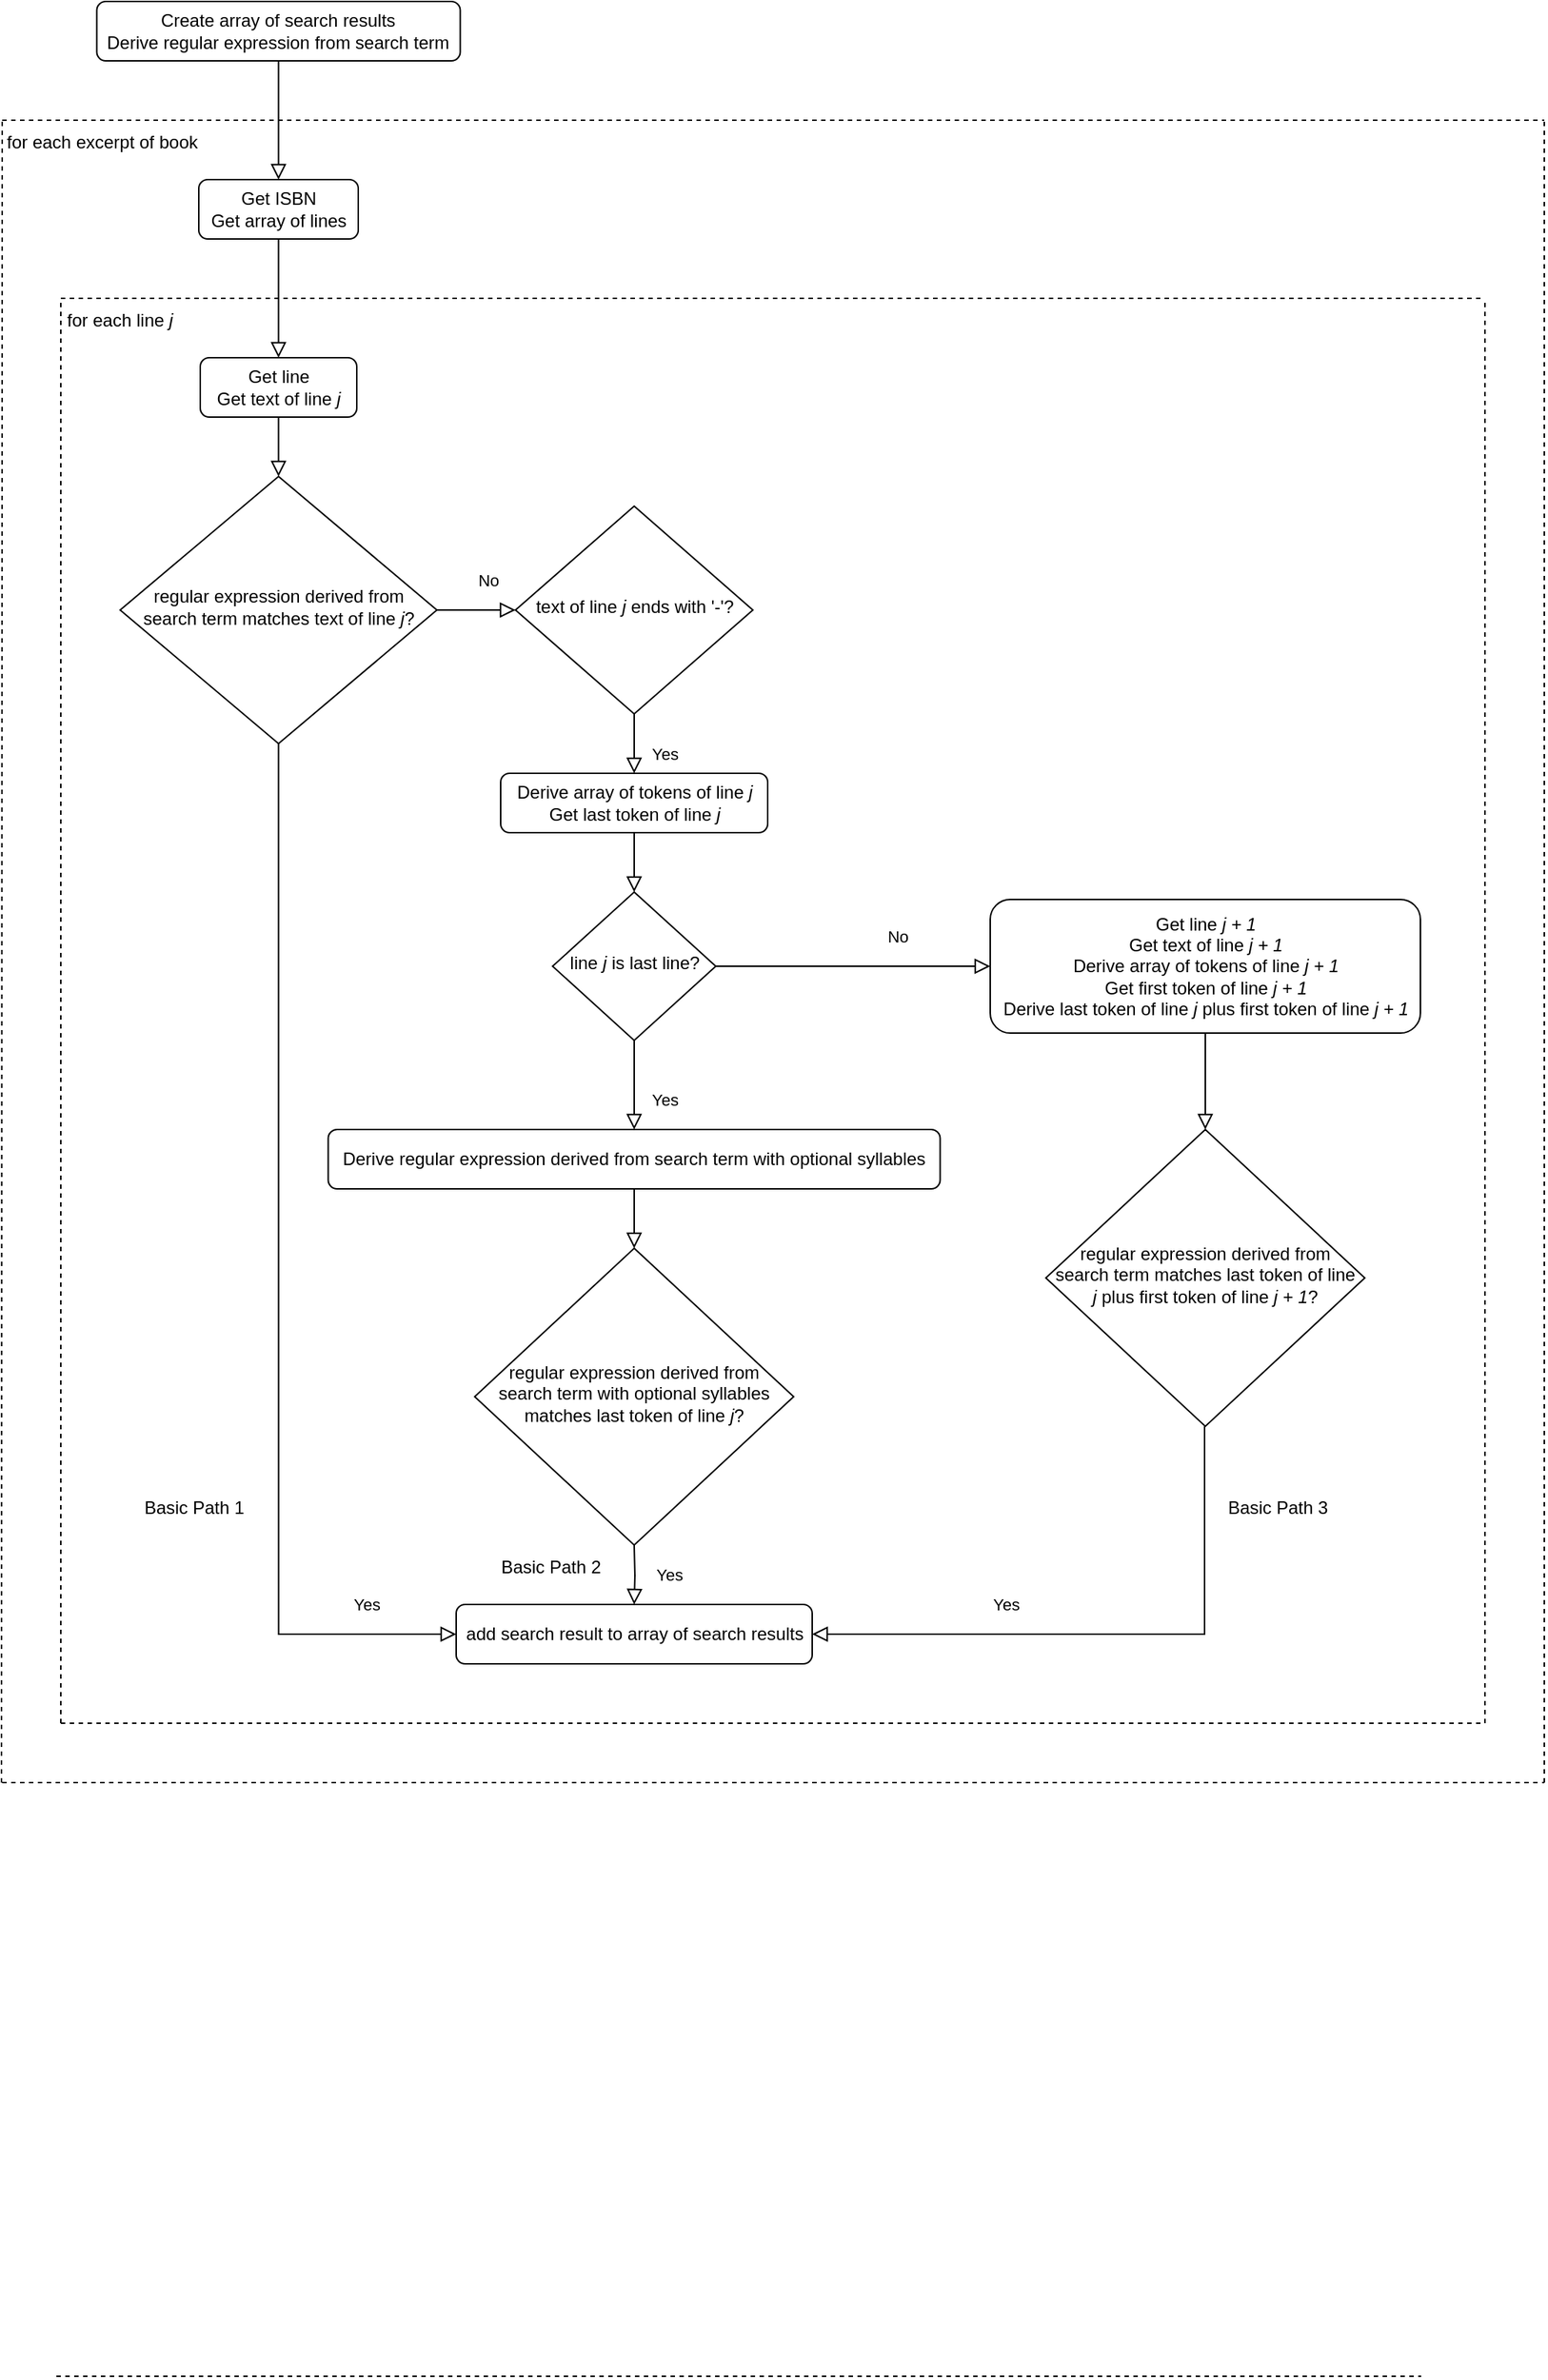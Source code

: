 <mxfile version="22.1.2" type="device">
  <diagram id="C5RBs43oDa-KdzZeNtuy" name="Page-1">
    <mxGraphModel dx="1036" dy="606" grid="1" gridSize="10" guides="1" tooltips="1" connect="1" arrows="1" fold="1" page="1" pageScale="1" pageWidth="827" pageHeight="1169" math="0" shadow="0">
      <root>
        <mxCell id="WIyWlLk6GJQsqaUBKTNV-0" />
        <mxCell id="WIyWlLk6GJQsqaUBKTNV-1" parent="WIyWlLk6GJQsqaUBKTNV-0" />
        <mxCell id="WIyWlLk6GJQsqaUBKTNV-2" value="" style="rounded=0;html=1;jettySize=auto;orthogonalLoop=1;fontSize=11;endArrow=block;endFill=0;endSize=8;strokeWidth=1;shadow=0;labelBackgroundColor=none;edgeStyle=orthogonalEdgeStyle;entryX=0.5;entryY=0;entryDx=0;entryDy=0;" parent="WIyWlLk6GJQsqaUBKTNV-1" source="WIyWlLk6GJQsqaUBKTNV-3" target="zohzB5hVQK151VsvQyGE-7" edge="1">
          <mxGeometry relative="1" as="geometry" />
        </mxCell>
        <mxCell id="WIyWlLk6GJQsqaUBKTNV-3" value="Create array of search results&lt;br&gt;Derive regular expression from search term" style="rounded=1;whiteSpace=wrap;html=1;fontSize=12;glass=0;strokeWidth=1;shadow=0;" parent="WIyWlLk6GJQsqaUBKTNV-1" vertex="1">
          <mxGeometry x="144.25" y="80" width="245" height="40" as="geometry" />
        </mxCell>
        <mxCell id="zohzB5hVQK151VsvQyGE-40" value="Yes" style="rounded=0;html=1;jettySize=auto;orthogonalLoop=1;fontSize=11;endArrow=block;endFill=0;endSize=8;strokeWidth=1;shadow=0;labelBackgroundColor=none;edgeStyle=orthogonalEdgeStyle;exitX=0.5;exitY=1;exitDx=0;exitDy=0;entryX=0;entryY=0.5;entryDx=0;entryDy=0;" parent="WIyWlLk6GJQsqaUBKTNV-1" source="zohzB5hVQK151VsvQyGE-9" target="zohzB5hVQK151VsvQyGE-65" edge="1">
          <mxGeometry x="0.833" y="20" relative="1" as="geometry">
            <mxPoint as="offset" />
            <mxPoint x="286.5" y="600" as="sourcePoint" />
            <mxPoint x="266.5" y="900" as="targetPoint" />
          </mxGeometry>
        </mxCell>
        <mxCell id="zohzB5hVQK151VsvQyGE-42" value="No" style="rounded=0;html=1;jettySize=auto;orthogonalLoop=1;fontSize=11;endArrow=block;endFill=0;endSize=8;strokeWidth=1;shadow=0;labelBackgroundColor=none;edgeStyle=orthogonalEdgeStyle;exitX=1;exitY=0.5;exitDx=0;exitDy=0;" parent="WIyWlLk6GJQsqaUBKTNV-1" source="zohzB5hVQK151VsvQyGE-9" edge="1">
          <mxGeometry x="0.333" y="20" relative="1" as="geometry">
            <mxPoint as="offset" />
            <mxPoint x="326.5" y="590" as="sourcePoint" />
            <mxPoint x="426.5" y="490" as="targetPoint" />
          </mxGeometry>
        </mxCell>
        <mxCell id="zohzB5hVQK151VsvQyGE-6" value="for each excerpt of book" style="text;html=1;strokeColor=none;fillColor=none;align=center;verticalAlign=middle;whiteSpace=wrap;rounded=0;" parent="WIyWlLk6GJQsqaUBKTNV-1" vertex="1">
          <mxGeometry x="80.5" y="160" width="133.636" height="30" as="geometry" />
        </mxCell>
        <mxCell id="zohzB5hVQK151VsvQyGE-7" value="Get ISBN&lt;br&gt;Get array of lines" style="rounded=1;whiteSpace=wrap;html=1;fontSize=12;glass=0;strokeWidth=1;shadow=0;" parent="WIyWlLk6GJQsqaUBKTNV-1" vertex="1">
          <mxGeometry x="213" y="200" width="107.5" height="40" as="geometry" />
        </mxCell>
        <mxCell id="zohzB5hVQK151VsvQyGE-30" value="" style="rounded=0;html=1;jettySize=auto;orthogonalLoop=1;fontSize=11;endArrow=block;endFill=0;endSize=8;strokeWidth=1;shadow=0;labelBackgroundColor=none;edgeStyle=orthogonalEdgeStyle;entryX=0.5;entryY=0;entryDx=0;entryDy=0;exitX=0.5;exitY=1;exitDx=0;exitDy=0;" parent="WIyWlLk6GJQsqaUBKTNV-1" source="zohzB5hVQK151VsvQyGE-7" target="zohzB5hVQK151VsvQyGE-29" edge="1">
          <mxGeometry relative="1" as="geometry">
            <mxPoint x="317" y="310" as="sourcePoint" />
            <mxPoint x="317" y="390" as="targetPoint" />
          </mxGeometry>
        </mxCell>
        <mxCell id="zohzB5hVQK151VsvQyGE-25" value="for each line &lt;i&gt;j&lt;/i&gt;" style="text;html=1;strokeColor=none;fillColor=none;align=center;verticalAlign=middle;whiteSpace=wrap;rounded=0;" parent="WIyWlLk6GJQsqaUBKTNV-1" vertex="1">
          <mxGeometry x="120" y="280" width="79.5" height="30" as="geometry" />
        </mxCell>
        <mxCell id="zohzB5hVQK151VsvQyGE-29" value="Get line&lt;br&gt;Get text of line &lt;i&gt;j&lt;/i&gt;" style="rounded=1;whiteSpace=wrap;html=1;fontSize=12;glass=0;strokeWidth=1;shadow=0;" parent="WIyWlLk6GJQsqaUBKTNV-1" vertex="1">
          <mxGeometry x="214" y="320" width="105.5" height="40" as="geometry" />
        </mxCell>
        <mxCell id="zohzB5hVQK151VsvQyGE-9" value="regular expression derived from search term matches text of line &lt;i&gt;j&lt;/i&gt;?" style="rhombus;whiteSpace=wrap;html=1;shadow=0;fontFamily=Helvetica;fontSize=12;align=center;strokeWidth=1;spacing=6;spacingTop=-4;" parent="WIyWlLk6GJQsqaUBKTNV-1" vertex="1">
          <mxGeometry x="160" y="400" width="213.5" height="180" as="geometry" />
        </mxCell>
        <mxCell id="zohzB5hVQK151VsvQyGE-32" value="" style="rounded=0;html=1;jettySize=auto;orthogonalLoop=1;fontSize=11;endArrow=block;endFill=0;endSize=8;strokeWidth=1;shadow=0;labelBackgroundColor=none;edgeStyle=orthogonalEdgeStyle;exitX=0.5;exitY=1;exitDx=0;exitDy=0;entryX=0.5;entryY=0;entryDx=0;entryDy=0;" parent="WIyWlLk6GJQsqaUBKTNV-1" source="zohzB5hVQK151VsvQyGE-29" target="zohzB5hVQK151VsvQyGE-9" edge="1">
          <mxGeometry relative="1" as="geometry">
            <mxPoint x="353.5" y="380" as="sourcePoint" />
            <mxPoint x="263.5" y="400" as="targetPoint" />
          </mxGeometry>
        </mxCell>
        <mxCell id="zohzB5hVQK151VsvQyGE-45" value="text of line &lt;i&gt;j&lt;/i&gt;&amp;nbsp;ends with &#39;-&#39;?" style="rhombus;whiteSpace=wrap;html=1;shadow=0;fontFamily=Helvetica;fontSize=12;align=center;strokeWidth=1;spacing=6;spacingTop=-4;" parent="WIyWlLk6GJQsqaUBKTNV-1" vertex="1">
          <mxGeometry x="426.5" y="420" width="160" height="140" as="geometry" />
        </mxCell>
        <mxCell id="zohzB5hVQK151VsvQyGE-46" value="Yes" style="rounded=0;html=1;jettySize=auto;orthogonalLoop=1;fontSize=11;endArrow=block;endFill=0;endSize=8;strokeWidth=1;shadow=0;labelBackgroundColor=none;edgeStyle=orthogonalEdgeStyle;exitX=0.5;exitY=1;exitDx=0;exitDy=0;" parent="WIyWlLk6GJQsqaUBKTNV-1" source="zohzB5hVQK151VsvQyGE-45" edge="1">
          <mxGeometry x="0.333" y="20" relative="1" as="geometry">
            <mxPoint as="offset" />
            <mxPoint x="434.5" y="590" as="sourcePoint" />
            <mxPoint x="506.5" y="600" as="targetPoint" />
          </mxGeometry>
        </mxCell>
        <mxCell id="zohzB5hVQK151VsvQyGE-47" value="Derive array of tokens of line &lt;i&gt;j&lt;/i&gt;&lt;br&gt;Get last token of line &lt;i&gt;j&lt;/i&gt;" style="rounded=1;whiteSpace=wrap;html=1;fontSize=12;glass=0;strokeWidth=1;shadow=0;" parent="WIyWlLk6GJQsqaUBKTNV-1" vertex="1">
          <mxGeometry x="416.5" y="600" width="180" height="40" as="geometry" />
        </mxCell>
        <mxCell id="zohzB5hVQK151VsvQyGE-49" value="" style="rounded=0;html=1;jettySize=auto;orthogonalLoop=1;fontSize=11;endArrow=block;endFill=0;endSize=8;strokeWidth=1;shadow=0;labelBackgroundColor=none;edgeStyle=orthogonalEdgeStyle;exitX=0.5;exitY=1;exitDx=0;exitDy=0;" parent="WIyWlLk6GJQsqaUBKTNV-1" source="zohzB5hVQK151VsvQyGE-47" edge="1">
          <mxGeometry relative="1" as="geometry">
            <mxPoint x="666.5" y="565" as="sourcePoint" />
            <mxPoint x="506.5" y="680" as="targetPoint" />
          </mxGeometry>
        </mxCell>
        <mxCell id="zohzB5hVQK151VsvQyGE-51" value="line &lt;i&gt;j&lt;/i&gt;&amp;nbsp;is last line?" style="rhombus;whiteSpace=wrap;html=1;shadow=0;fontFamily=Helvetica;fontSize=12;align=center;strokeWidth=1;spacing=6;spacingTop=-4;" parent="WIyWlLk6GJQsqaUBKTNV-1" vertex="1">
          <mxGeometry x="451.5" y="680" width="110" height="100" as="geometry" />
        </mxCell>
        <mxCell id="zohzB5hVQK151VsvQyGE-53" value="No" style="rounded=0;html=1;jettySize=auto;orthogonalLoop=1;fontSize=11;endArrow=block;endFill=0;endSize=8;strokeWidth=1;shadow=0;labelBackgroundColor=none;edgeStyle=orthogonalEdgeStyle;exitX=1;exitY=0.5;exitDx=0;exitDy=0;" parent="WIyWlLk6GJQsqaUBKTNV-1" source="zohzB5hVQK151VsvQyGE-51" edge="1">
          <mxGeometry x="0.333" y="20" relative="1" as="geometry">
            <mxPoint as="offset" />
            <mxPoint x="383.5" y="380" as="sourcePoint" />
            <mxPoint x="746.5" y="730" as="targetPoint" />
          </mxGeometry>
        </mxCell>
        <mxCell id="zohzB5hVQK151VsvQyGE-54" value="Yes" style="rounded=0;html=1;jettySize=auto;orthogonalLoop=1;fontSize=11;endArrow=block;endFill=0;endSize=8;strokeWidth=1;shadow=0;labelBackgroundColor=none;edgeStyle=orthogonalEdgeStyle;exitX=0.5;exitY=1;exitDx=0;exitDy=0;" parent="WIyWlLk6GJQsqaUBKTNV-1" source="zohzB5hVQK151VsvQyGE-51" edge="1">
          <mxGeometry x="0.333" y="20" relative="1" as="geometry">
            <mxPoint as="offset" />
            <mxPoint x="516.5" y="490" as="sourcePoint" />
            <mxPoint x="506.5" y="840" as="targetPoint" />
          </mxGeometry>
        </mxCell>
        <mxCell id="zohzB5hVQK151VsvQyGE-60" value="Derive regular expression derived from search term with optional syllables" style="rounded=1;whiteSpace=wrap;html=1;fontSize=12;glass=0;strokeWidth=1;shadow=0;" parent="WIyWlLk6GJQsqaUBKTNV-1" vertex="1">
          <mxGeometry x="300.25" y="840" width="412.5" height="40" as="geometry" />
        </mxCell>
        <mxCell id="zohzB5hVQK151VsvQyGE-62" value="" style="rounded=0;html=1;jettySize=auto;orthogonalLoop=1;fontSize=11;endArrow=block;endFill=0;endSize=8;strokeWidth=1;shadow=0;labelBackgroundColor=none;edgeStyle=orthogonalEdgeStyle;exitX=0.5;exitY=1;exitDx=0;exitDy=0;" parent="WIyWlLk6GJQsqaUBKTNV-1" source="zohzB5hVQK151VsvQyGE-60" edge="1">
          <mxGeometry relative="1" as="geometry">
            <mxPoint x="516.5" y="898" as="sourcePoint" />
            <mxPoint x="506.5" y="920" as="targetPoint" />
          </mxGeometry>
        </mxCell>
        <mxCell id="zohzB5hVQK151VsvQyGE-63" value="regular expression derived from search term with optional syllables matches last token of line &lt;i&gt;j&lt;/i&gt;?" style="rhombus;whiteSpace=wrap;html=1;shadow=0;fontFamily=Helvetica;fontSize=12;align=center;strokeWidth=1;spacing=6;spacingTop=-4;" parent="WIyWlLk6GJQsqaUBKTNV-1" vertex="1">
          <mxGeometry x="399" y="920" width="215" height="200" as="geometry" />
        </mxCell>
        <mxCell id="zohzB5hVQK151VsvQyGE-64" value="Yes" style="rounded=0;html=1;jettySize=auto;orthogonalLoop=1;fontSize=11;endArrow=block;endFill=0;endSize=8;strokeWidth=1;shadow=0;labelBackgroundColor=none;edgeStyle=orthogonalEdgeStyle;exitX=0.5;exitY=1;exitDx=0;exitDy=0;" parent="WIyWlLk6GJQsqaUBKTNV-1" edge="1">
          <mxGeometry x="0.048" y="23" relative="1" as="geometry">
            <mxPoint y="-1" as="offset" />
            <mxPoint x="506.5" y="1120" as="sourcePoint" />
            <mxPoint x="506.5" y="1160" as="targetPoint" />
          </mxGeometry>
        </mxCell>
        <mxCell id="zohzB5hVQK151VsvQyGE-65" value="add search result to array of search results" style="rounded=1;whiteSpace=wrap;html=1;fontSize=12;glass=0;strokeWidth=1;shadow=0;" parent="WIyWlLk6GJQsqaUBKTNV-1" vertex="1">
          <mxGeometry x="386.5" y="1160" width="240" height="40" as="geometry" />
        </mxCell>
        <mxCell id="zohzB5hVQK151VsvQyGE-68" value="Get line &lt;i&gt;j + 1&lt;/i&gt;&lt;br&gt;Get text of line &lt;i&gt;j + 1&lt;/i&gt;&lt;br&gt;Derive array of tokens of line &lt;i&gt;j + 1&lt;/i&gt;&lt;br&gt;Get first token of line &lt;i&gt;j + 1&lt;/i&gt;&lt;br&gt;Derive last token of line &lt;i&gt;j&lt;/i&gt;&amp;nbsp;plus first token of line &lt;i&gt;j + 1&lt;/i&gt;" style="rounded=1;whiteSpace=wrap;html=1;fontSize=12;glass=0;strokeWidth=1;shadow=0;" parent="WIyWlLk6GJQsqaUBKTNV-1" vertex="1">
          <mxGeometry x="746.5" y="685" width="290" height="90" as="geometry" />
        </mxCell>
        <mxCell id="zohzB5hVQK151VsvQyGE-70" value="regular expression derived from search term matches last token of line &lt;i&gt;j&lt;/i&gt;&amp;nbsp;plus first token of line &lt;i&gt;j + 1&lt;/i&gt;?" style="rhombus;whiteSpace=wrap;html=1;shadow=0;fontFamily=Helvetica;fontSize=12;align=center;strokeWidth=1;spacing=6;spacingTop=-4;" parent="WIyWlLk6GJQsqaUBKTNV-1" vertex="1">
          <mxGeometry x="784" y="840" width="215" height="200" as="geometry" />
        </mxCell>
        <mxCell id="zohzB5hVQK151VsvQyGE-71" value="" style="rounded=0;html=1;jettySize=auto;orthogonalLoop=1;fontSize=11;endArrow=block;endFill=0;endSize=8;strokeWidth=1;shadow=0;labelBackgroundColor=none;edgeStyle=orthogonalEdgeStyle;exitX=0.5;exitY=1;exitDx=0;exitDy=0;entryX=0.5;entryY=0;entryDx=0;entryDy=0;" parent="WIyWlLk6GJQsqaUBKTNV-1" source="zohzB5hVQK151VsvQyGE-68" target="zohzB5hVQK151VsvQyGE-70" edge="1">
          <mxGeometry relative="1" as="geometry">
            <mxPoint x="896.5" y="790" as="sourcePoint" />
            <mxPoint x="896.5" y="830" as="targetPoint" />
          </mxGeometry>
        </mxCell>
        <mxCell id="zohzB5hVQK151VsvQyGE-72" value="Yes" style="rounded=0;html=1;jettySize=auto;orthogonalLoop=1;fontSize=11;endArrow=block;endFill=0;endSize=8;strokeWidth=1;shadow=0;labelBackgroundColor=none;edgeStyle=orthogonalEdgeStyle;exitX=0.5;exitY=1;exitDx=0;exitDy=0;entryX=1;entryY=0.5;entryDx=0;entryDy=0;" parent="WIyWlLk6GJQsqaUBKTNV-1" target="zohzB5hVQK151VsvQyGE-65" edge="1">
          <mxGeometry x="0.357" y="-20" relative="1" as="geometry">
            <mxPoint as="offset" />
            <mxPoint x="891" y="1040" as="sourcePoint" />
            <mxPoint x="826.5" y="1150" as="targetPoint" />
            <Array as="points">
              <mxPoint x="891.5" y="1180" />
            </Array>
          </mxGeometry>
        </mxCell>
        <mxCell id="zohzB5hVQK151VsvQyGE-77" value="" style="endArrow=none;dashed=1;html=1;rounded=0;exitX=0;exitY=0;exitDx=0;exitDy=0;" parent="WIyWlLk6GJQsqaUBKTNV-1" source="zohzB5hVQK151VsvQyGE-6" edge="1">
          <mxGeometry width="50" height="50" relative="1" as="geometry">
            <mxPoint x="260" y="360" as="sourcePoint" />
            <mxPoint x="1120" y="160" as="targetPoint" />
          </mxGeometry>
        </mxCell>
        <mxCell id="zohzB5hVQK151VsvQyGE-78" value="" style="endArrow=none;dashed=1;html=1;rounded=0;exitX=0;exitY=0;exitDx=0;exitDy=0;" parent="WIyWlLk6GJQsqaUBKTNV-1" edge="1">
          <mxGeometry width="50" height="50" relative="1" as="geometry">
            <mxPoint x="80.5" y="1280" as="sourcePoint" />
            <mxPoint x="1120" y="1280" as="targetPoint" />
          </mxGeometry>
        </mxCell>
        <mxCell id="zohzB5hVQK151VsvQyGE-79" value="" style="endArrow=none;dashed=1;html=1;rounded=0;entryX=0;entryY=0;entryDx=0;entryDy=0;" parent="WIyWlLk6GJQsqaUBKTNV-1" target="zohzB5hVQK151VsvQyGE-6" edge="1">
          <mxGeometry width="50" height="50" relative="1" as="geometry">
            <mxPoint x="80" y="1280" as="sourcePoint" />
            <mxPoint x="540" y="160" as="targetPoint" />
          </mxGeometry>
        </mxCell>
        <mxCell id="zohzB5hVQK151VsvQyGE-80" value="" style="endArrow=none;dashed=1;html=1;rounded=0;entryX=0;entryY=0;entryDx=0;entryDy=0;" parent="WIyWlLk6GJQsqaUBKTNV-1" edge="1">
          <mxGeometry width="50" height="50" relative="1" as="geometry">
            <mxPoint x="1120" y="1280" as="sourcePoint" />
            <mxPoint x="1120" y="160" as="targetPoint" />
          </mxGeometry>
        </mxCell>
        <mxCell id="zohzB5hVQK151VsvQyGE-81" value="" style="endArrow=none;dashed=1;html=1;rounded=0;exitX=0;exitY=0;exitDx=0;exitDy=0;" parent="WIyWlLk6GJQsqaUBKTNV-1" edge="1">
          <mxGeometry width="50" height="50" relative="1" as="geometry">
            <mxPoint x="120" y="280" as="sourcePoint" />
            <mxPoint x="1080" y="280" as="targetPoint" />
          </mxGeometry>
        </mxCell>
        <mxCell id="zohzB5hVQK151VsvQyGE-83" value="" style="endArrow=none;dashed=1;html=1;rounded=0;exitX=0;exitY=0;exitDx=0;exitDy=0;" parent="WIyWlLk6GJQsqaUBKTNV-1" edge="1">
          <mxGeometry width="50" height="50" relative="1" as="geometry">
            <mxPoint x="117" y="1680" as="sourcePoint" />
            <mxPoint x="1037" y="1680" as="targetPoint" />
          </mxGeometry>
        </mxCell>
        <mxCell id="zohzB5hVQK151VsvQyGE-84" value="" style="endArrow=none;dashed=1;html=1;rounded=0;exitX=0;exitY=0;exitDx=0;exitDy=0;" parent="WIyWlLk6GJQsqaUBKTNV-1" edge="1">
          <mxGeometry width="50" height="50" relative="1" as="geometry">
            <mxPoint x="120" y="1240" as="sourcePoint" />
            <mxPoint x="1080" y="1240" as="targetPoint" />
          </mxGeometry>
        </mxCell>
        <mxCell id="zohzB5hVQK151VsvQyGE-85" value="" style="endArrow=none;dashed=1;html=1;rounded=0;entryX=0;entryY=0;entryDx=0;entryDy=0;" parent="WIyWlLk6GJQsqaUBKTNV-1" target="zohzB5hVQK151VsvQyGE-25" edge="1">
          <mxGeometry width="50" height="50" relative="1" as="geometry">
            <mxPoint x="120" y="1240" as="sourcePoint" />
            <mxPoint x="90" y="170" as="targetPoint" />
          </mxGeometry>
        </mxCell>
        <mxCell id="zohzB5hVQK151VsvQyGE-86" value="" style="endArrow=none;dashed=1;html=1;rounded=0;entryX=0;entryY=0;entryDx=0;entryDy=0;" parent="WIyWlLk6GJQsqaUBKTNV-1" edge="1">
          <mxGeometry width="50" height="50" relative="1" as="geometry">
            <mxPoint x="1080" y="1240" as="sourcePoint" />
            <mxPoint x="1080" y="280" as="targetPoint" />
          </mxGeometry>
        </mxCell>
        <mxCell id="kRkLF2mON7I8111Khw5k-0" value="Basic Path 1" style="text;html=1;strokeColor=none;fillColor=none;align=center;verticalAlign=middle;whiteSpace=wrap;rounded=0;" vertex="1" parent="WIyWlLk6GJQsqaUBKTNV-1">
          <mxGeometry x="170" y="1080" width="80" height="30" as="geometry" />
        </mxCell>
        <mxCell id="kRkLF2mON7I8111Khw5k-1" value="Basic Path 2" style="text;html=1;strokeColor=none;fillColor=none;align=center;verticalAlign=middle;whiteSpace=wrap;rounded=0;" vertex="1" parent="WIyWlLk6GJQsqaUBKTNV-1">
          <mxGeometry x="410" y="1120" width="80.5" height="30" as="geometry" />
        </mxCell>
        <mxCell id="kRkLF2mON7I8111Khw5k-2" value="Basic Path 3" style="text;html=1;strokeColor=none;fillColor=none;align=center;verticalAlign=middle;whiteSpace=wrap;rounded=0;" vertex="1" parent="WIyWlLk6GJQsqaUBKTNV-1">
          <mxGeometry x="900" y="1080" width="80.5" height="30" as="geometry" />
        </mxCell>
      </root>
    </mxGraphModel>
  </diagram>
</mxfile>
